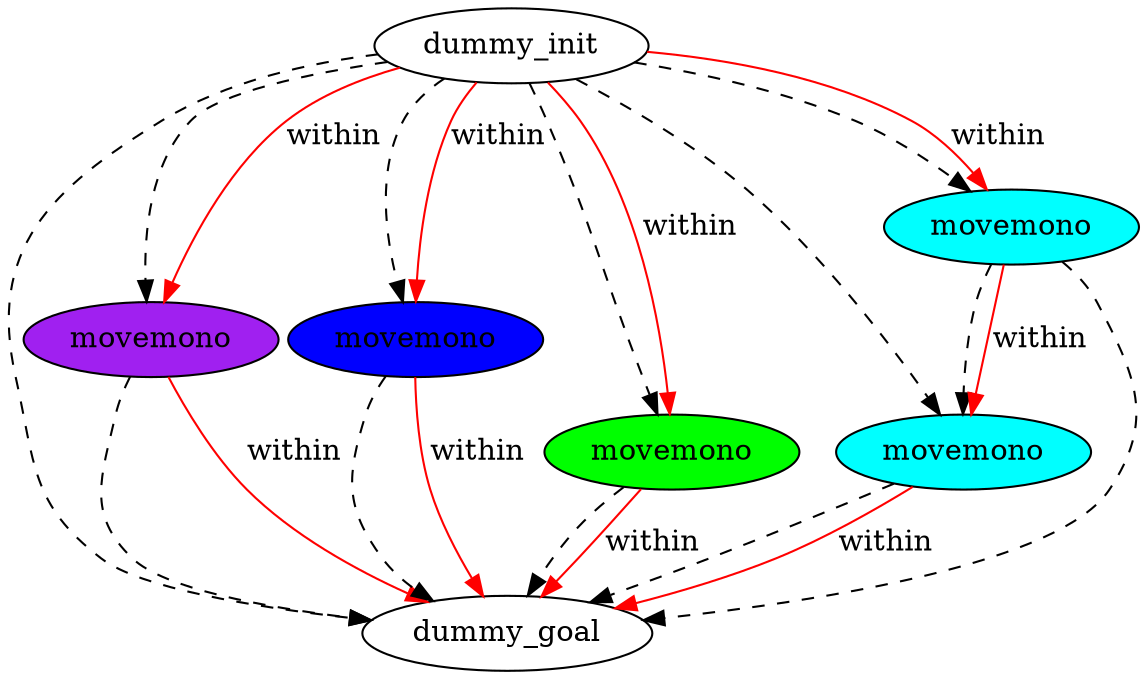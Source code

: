 digraph {
	"8c3b76c3-17d0-7518-08e3-c7a6e4c44d9f" [label=dummy_init fillcolor=white style=filled]
	"a2462697-da6e-6dc7-9e77-a08b09b2bb34" [label=dummy_goal fillcolor=white style=filled]
	"d7f39bc5-98e8-1de5-68d4-9e74e7751f01" [label=movemono fillcolor=purple style=filled]
	"28c682f9-d8fb-72d7-76fd-dae74255098c" [label=movemono fillcolor=blue style=filled]
	"4518b58a-25f7-7b48-3433-52ba1b344d4a" [label=movemono fillcolor=green style=filled]
	"6a28410f-dd79-886b-3efa-6a2c07d7c2d3" [label=movemono fillcolor=cyan style=filled]
	"ddedf7e3-b416-7d6b-929a-d3d23c3bf8b5" [label=movemono fillcolor=cyan style=filled]
	"28c682f9-d8fb-72d7-76fd-dae74255098c" -> "a2462697-da6e-6dc7-9e77-a08b09b2bb34" [color=black style=dashed]
	"8c3b76c3-17d0-7518-08e3-c7a6e4c44d9f" -> "ddedf7e3-b416-7d6b-929a-d3d23c3bf8b5" [color=black style=dashed]
	"ddedf7e3-b416-7d6b-929a-d3d23c3bf8b5" -> "6a28410f-dd79-886b-3efa-6a2c07d7c2d3" [color=black style=dashed]
	"8c3b76c3-17d0-7518-08e3-c7a6e4c44d9f" -> "d7f39bc5-98e8-1de5-68d4-9e74e7751f01" [color=black style=dashed]
	"4518b58a-25f7-7b48-3433-52ba1b344d4a" -> "a2462697-da6e-6dc7-9e77-a08b09b2bb34" [color=black style=dashed]
	"8c3b76c3-17d0-7518-08e3-c7a6e4c44d9f" -> "6a28410f-dd79-886b-3efa-6a2c07d7c2d3" [color=black style=dashed]
	"8c3b76c3-17d0-7518-08e3-c7a6e4c44d9f" -> "a2462697-da6e-6dc7-9e77-a08b09b2bb34" [color=black style=dashed]
	"d7f39bc5-98e8-1de5-68d4-9e74e7751f01" -> "a2462697-da6e-6dc7-9e77-a08b09b2bb34" [color=black style=dashed]
	"8c3b76c3-17d0-7518-08e3-c7a6e4c44d9f" -> "4518b58a-25f7-7b48-3433-52ba1b344d4a" [color=black style=dashed]
	"ddedf7e3-b416-7d6b-929a-d3d23c3bf8b5" -> "a2462697-da6e-6dc7-9e77-a08b09b2bb34" [color=black style=dashed]
	"8c3b76c3-17d0-7518-08e3-c7a6e4c44d9f" -> "28c682f9-d8fb-72d7-76fd-dae74255098c" [color=black style=dashed]
	"6a28410f-dd79-886b-3efa-6a2c07d7c2d3" -> "a2462697-da6e-6dc7-9e77-a08b09b2bb34" [color=black style=dashed]
	"8c3b76c3-17d0-7518-08e3-c7a6e4c44d9f" -> "ddedf7e3-b416-7d6b-929a-d3d23c3bf8b5" [label=within color=red]
	"8c3b76c3-17d0-7518-08e3-c7a6e4c44d9f" -> "d7f39bc5-98e8-1de5-68d4-9e74e7751f01" [label=within color=red]
	"4518b58a-25f7-7b48-3433-52ba1b344d4a" -> "a2462697-da6e-6dc7-9e77-a08b09b2bb34" [label=within color=red]
	"d7f39bc5-98e8-1de5-68d4-9e74e7751f01" -> "a2462697-da6e-6dc7-9e77-a08b09b2bb34" [label=within color=red]
	"6a28410f-dd79-886b-3efa-6a2c07d7c2d3" -> "a2462697-da6e-6dc7-9e77-a08b09b2bb34" [label=within color=red]
	"8c3b76c3-17d0-7518-08e3-c7a6e4c44d9f" -> "4518b58a-25f7-7b48-3433-52ba1b344d4a" [label=within color=red]
	"28c682f9-d8fb-72d7-76fd-dae74255098c" -> "a2462697-da6e-6dc7-9e77-a08b09b2bb34" [label=within color=red]
	"8c3b76c3-17d0-7518-08e3-c7a6e4c44d9f" -> "28c682f9-d8fb-72d7-76fd-dae74255098c" [label=within color=red]
	"ddedf7e3-b416-7d6b-929a-d3d23c3bf8b5" -> "6a28410f-dd79-886b-3efa-6a2c07d7c2d3" [label=within color=red]
}
